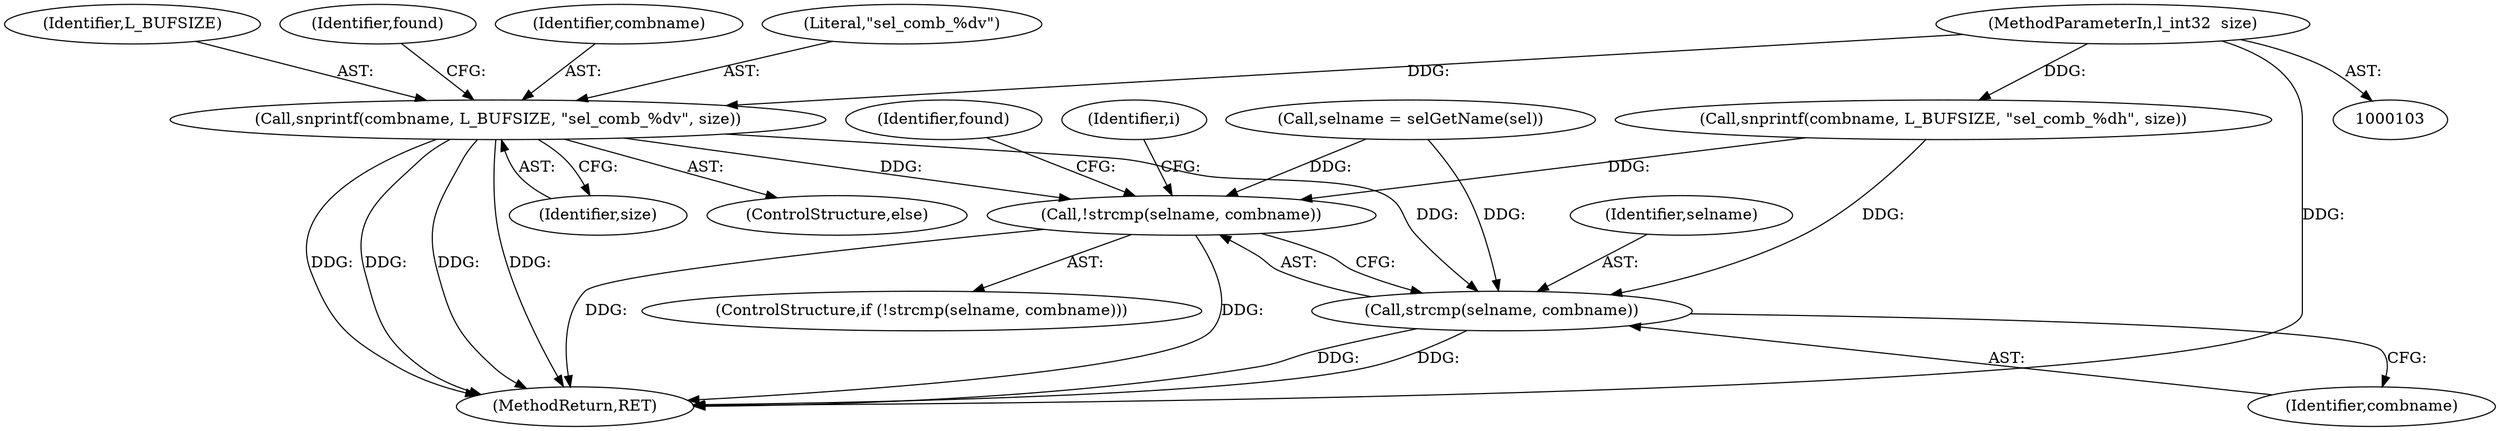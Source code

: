 digraph "0_leptonica_ee301cb2029db8a6289c5295daa42bba7715e99a_7@API" {
"1000153" [label="(Call,snprintf(combname, L_BUFSIZE, \"sel_comb_%dv\", size))"];
"1000105" [label="(MethodParameterIn,l_int32  size)"];
"1000202" [label="(Call,!strcmp(selname, combname))"];
"1000203" [label="(Call,strcmp(selname, combname))"];
"1000197" [label="(Call,selname = selGetName(sel))"];
"1000147" [label="(Call,snprintf(combname, L_BUFSIZE, \"sel_comb_%dh\", size))"];
"1000208" [label="(Identifier,found)"];
"1000156" [label="(Literal,\"sel_comb_%dv\")"];
"1000201" [label="(ControlStructure,if (!strcmp(selname, combname)))"];
"1000152" [label="(ControlStructure,else)"];
"1000203" [label="(Call,strcmp(selname, combname))"];
"1000155" [label="(Identifier,L_BUFSIZE)"];
"1000159" [label="(Identifier,found)"];
"1000202" [label="(Call,!strcmp(selname, combname))"];
"1000154" [label="(Identifier,combname)"];
"1000173" [label="(Identifier,i)"];
"1000205" [label="(Identifier,combname)"];
"1000224" [label="(MethodReturn,RET)"];
"1000204" [label="(Identifier,selname)"];
"1000153" [label="(Call,snprintf(combname, L_BUFSIZE, \"sel_comb_%dv\", size))"];
"1000105" [label="(MethodParameterIn,l_int32  size)"];
"1000157" [label="(Identifier,size)"];
"1000153" -> "1000152"  [label="AST: "];
"1000153" -> "1000157"  [label="CFG: "];
"1000154" -> "1000153"  [label="AST: "];
"1000155" -> "1000153"  [label="AST: "];
"1000156" -> "1000153"  [label="AST: "];
"1000157" -> "1000153"  [label="AST: "];
"1000159" -> "1000153"  [label="CFG: "];
"1000153" -> "1000224"  [label="DDG: "];
"1000153" -> "1000224"  [label="DDG: "];
"1000153" -> "1000224"  [label="DDG: "];
"1000153" -> "1000224"  [label="DDG: "];
"1000105" -> "1000153"  [label="DDG: "];
"1000153" -> "1000202"  [label="DDG: "];
"1000153" -> "1000203"  [label="DDG: "];
"1000105" -> "1000103"  [label="AST: "];
"1000105" -> "1000224"  [label="DDG: "];
"1000105" -> "1000147"  [label="DDG: "];
"1000202" -> "1000201"  [label="AST: "];
"1000202" -> "1000203"  [label="CFG: "];
"1000203" -> "1000202"  [label="AST: "];
"1000208" -> "1000202"  [label="CFG: "];
"1000173" -> "1000202"  [label="CFG: "];
"1000202" -> "1000224"  [label="DDG: "];
"1000202" -> "1000224"  [label="DDG: "];
"1000197" -> "1000202"  [label="DDG: "];
"1000147" -> "1000202"  [label="DDG: "];
"1000203" -> "1000205"  [label="CFG: "];
"1000204" -> "1000203"  [label="AST: "];
"1000205" -> "1000203"  [label="AST: "];
"1000203" -> "1000224"  [label="DDG: "];
"1000203" -> "1000224"  [label="DDG: "];
"1000197" -> "1000203"  [label="DDG: "];
"1000147" -> "1000203"  [label="DDG: "];
}
